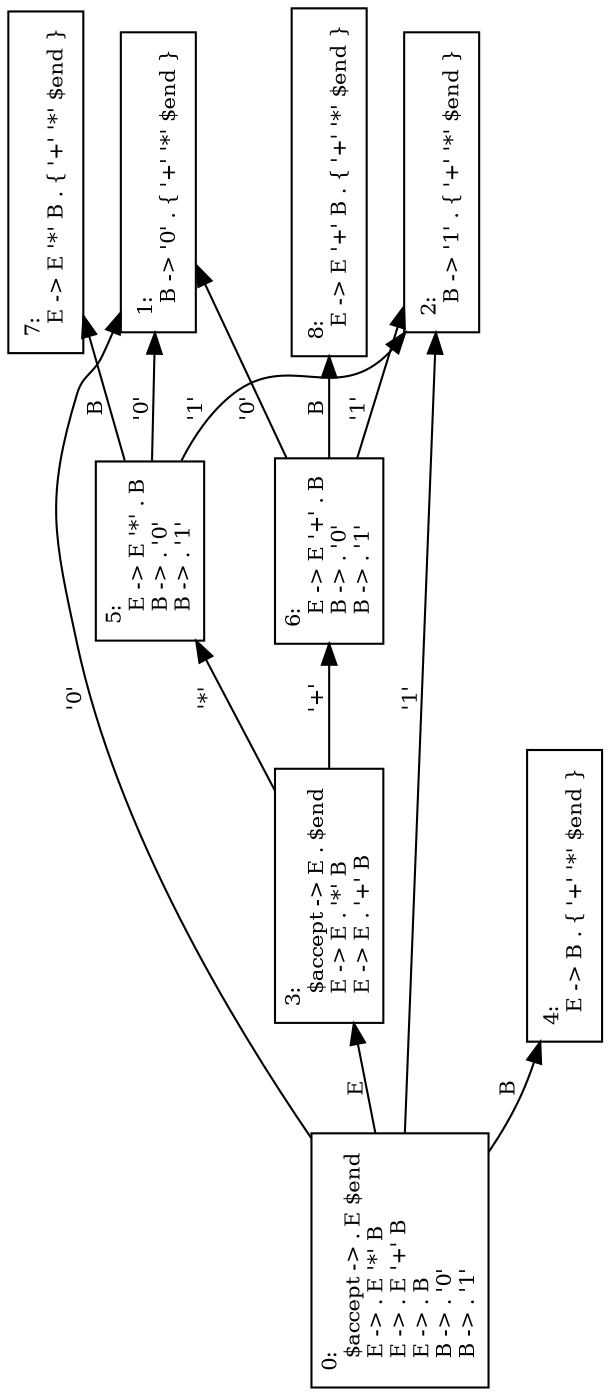 digraph y {
	edge [fontsize=10];
	node [shape=box,fontsize=10];
	orientation=landscape;
	rankdir=LR;
	/*
	margin=0.2;
	page="8.27,11.69"; // for A4 printing
	ratio=auto;
	*/

	q0 [label="0:\l  $accept -> . E $end\l  E -> . E '*' B\l  E -> . E '+' B\l  E -> . B\l  B -> . '0'\l  B -> . '1'\l"];
	q1 [label="1:\l  B -> '0' . { '+' '*' $end }\l"];
	q2 [label="2:\l  B -> '1' . { '+' '*' $end }\l"];
	q3 [label="3:\l  $accept -> E . $end\l  E -> E . '*' B\l  E -> E . '+' B\l"];
	q4 [label="4:\l  E -> B . { '+' '*' $end }\l"];
	q5 [label="5:\l  E -> E '*' . B\l  B -> . '0'\l  B -> . '1'\l"];
	q6 [label="6:\l  E -> E '+' . B\l  B -> . '0'\l  B -> . '1'\l"];
	q7 [label="7:\l  E -> E '*' B . { '+' '*' $end }\l"];
	q8 [label="8:\l  E -> E '+' B . { '+' '*' $end }\l"];

	q0 -> q1 [label="'0'"];
	q0 -> q2 [label="'1'"];
	q0 -> q3 [label="E"];
	q0 -> q4 [label="B"];
	q3 -> q5 [label="'*'"];
	q3 -> q6 [label="'+'"];
	q5 -> q1 [label="'0'"];
	q5 -> q2 [label="'1'"];
	q5 -> q7 [label="B"];
	q6 -> q1 [label="'0'"];
	q6 -> q2 [label="'1'"];
	q6 -> q8 [label="B"];
}
